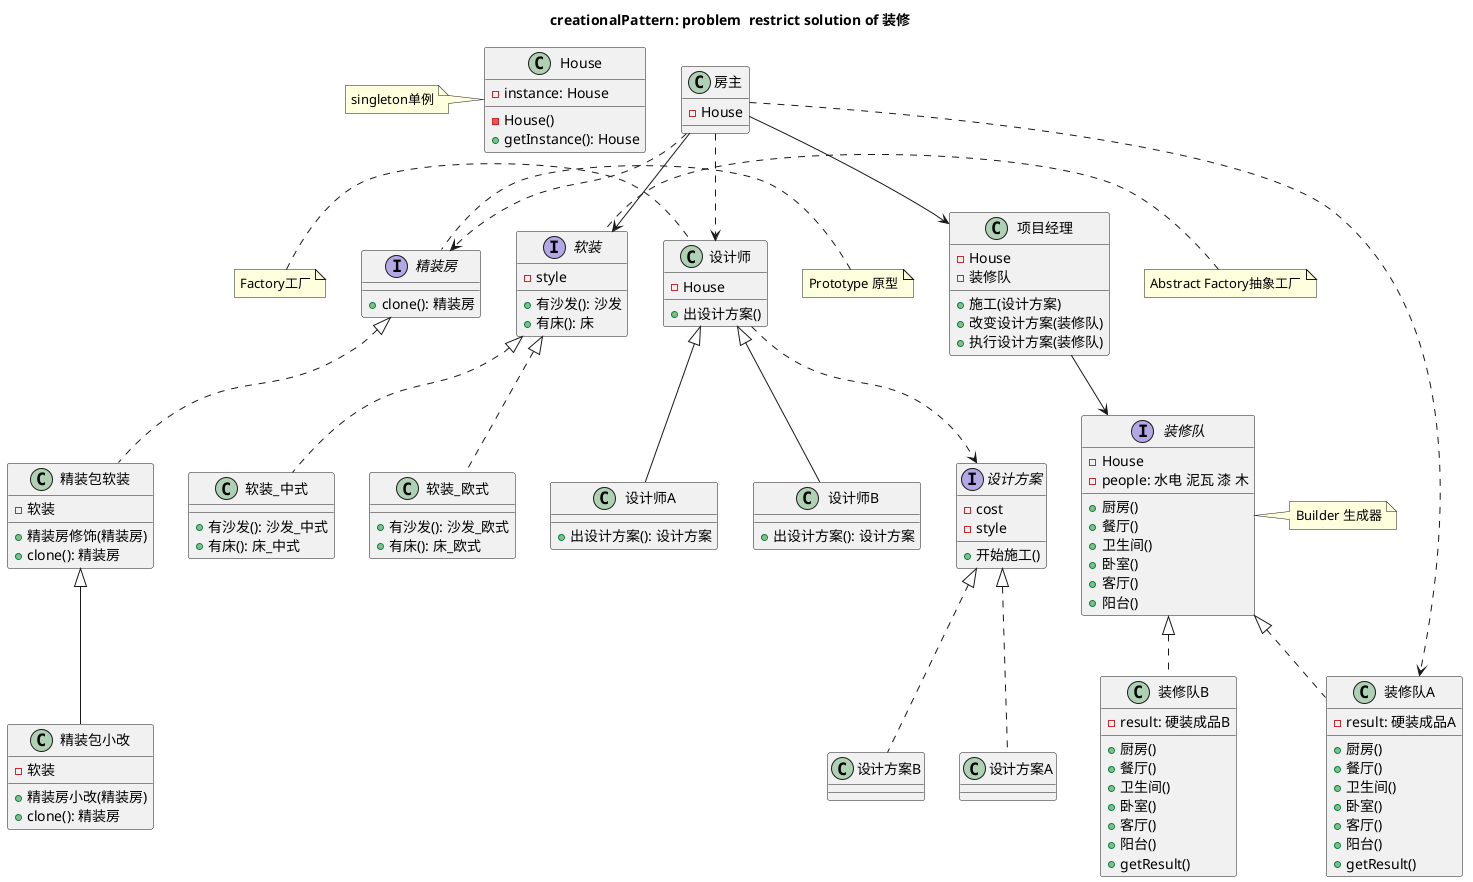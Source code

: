 @startuml

title creationalPattern: problem  restrict solution of 装修
' style:
' 欧式 https://img2.baidu.com/it/u=4187754476,1011644890&fm=26&fmt=auto
' 北欧 https://img0.baidu.com/it/u=3106028269,2417631281&fm=26&fmt=auto
' 中式 https://img0.baidu.com/it/u=2931126506,2657032271&fm=224&fmt=auto&gp=0.jpg
' 现代 https://img0.baidu.com/it/u=1774551207,2219471492&fm=26&fmt=auto
' 其他 https://img0.baidu.com/it/u=2755057357,2182906379&fm=26&fmt=auto



class House{
    ' + House()
     - instance: House
     - House()
     + getInstance(): House
}
note left of House: singleton单例


设计师 <|-- 设计师A
设计师 <|-- 设计师B
设计师 ..> 设计方案
设计方案 <|.. 设计方案A
设计方案 <|.. 设计方案B


note left of 设计师:  Factory工厂

class 设计师{
    - House
    + 出设计方案()
}

class 设计师A{
    + 出设计方案(): 设计方案
}

class 设计师B{
    + 出设计方案(): 设计方案
}

interface 设计方案{
    - cost
    - style
    + 开始施工()
}

Class 房主{
    - House
}

软装 <|.. 软装_中式
软装 <|.. 软装_欧式

房主 --> 软装
房主 ..> 设计师
房主 ..> 精装房

精装房 <|.. 精装包软装
精装包软装 <|-- 精装包小改


note left of 精装房:  Prototype 原型

interface 精装房{
    + clone(): 精装房
}

class 精装包软装 {
    - 软装
    + 精装房修饰(精装房)
    + clone(): 精装房
}

class 精装包小改{
    - 软装
    + 精装房小改(精装房)
    + clone(): 精装房
}


note left of 软装:  Abstract Factory抽象工厂

interface 软装{
    - style
    + 有沙发(): 沙发
    + 有床(): 床
}

class 软装_中式{

    + 有沙发(): 沙发_中式
    + 有床(): 床_中式
}

class 软装_欧式{
    + 有沙发(): 沙发_欧式
    + 有床(): 床_欧式
}

class 项目经理{
    - House
    - 装修队
    + 施工(设计方案)
    + 改变设计方案(装修队)
    + 执行设计方案(装修队)
}

房主  ..> 装修队A
房主  --> 项目经理
项目经理 --> 装修队
装修队 <|.. 装修队A
装修队 <|.. 装修队B

note right of 装修队:  Builder 生成器
interface 装修队{
    - House
    - people: 水电 泥瓦 漆 木
    + 厨房()
    + 餐厅()
    + 卫生间()
    + 卧室()
    + 客厅()
    + 阳台()
}

class 装修队A{
    - result: 硬装成品A
    + 厨房()
    + 餐厅()
    + 卫生间()
    + 卧室()
    + 客厅()
    + 阳台()
    + getResult()
}

class 装修队B{
    - result: 硬装成品B
    + 厨房()
    + 餐厅()
    + 卫生间()
    + 卧室()
    + 客厅()
    + 阳台()
    + getResult()
}

@enduml